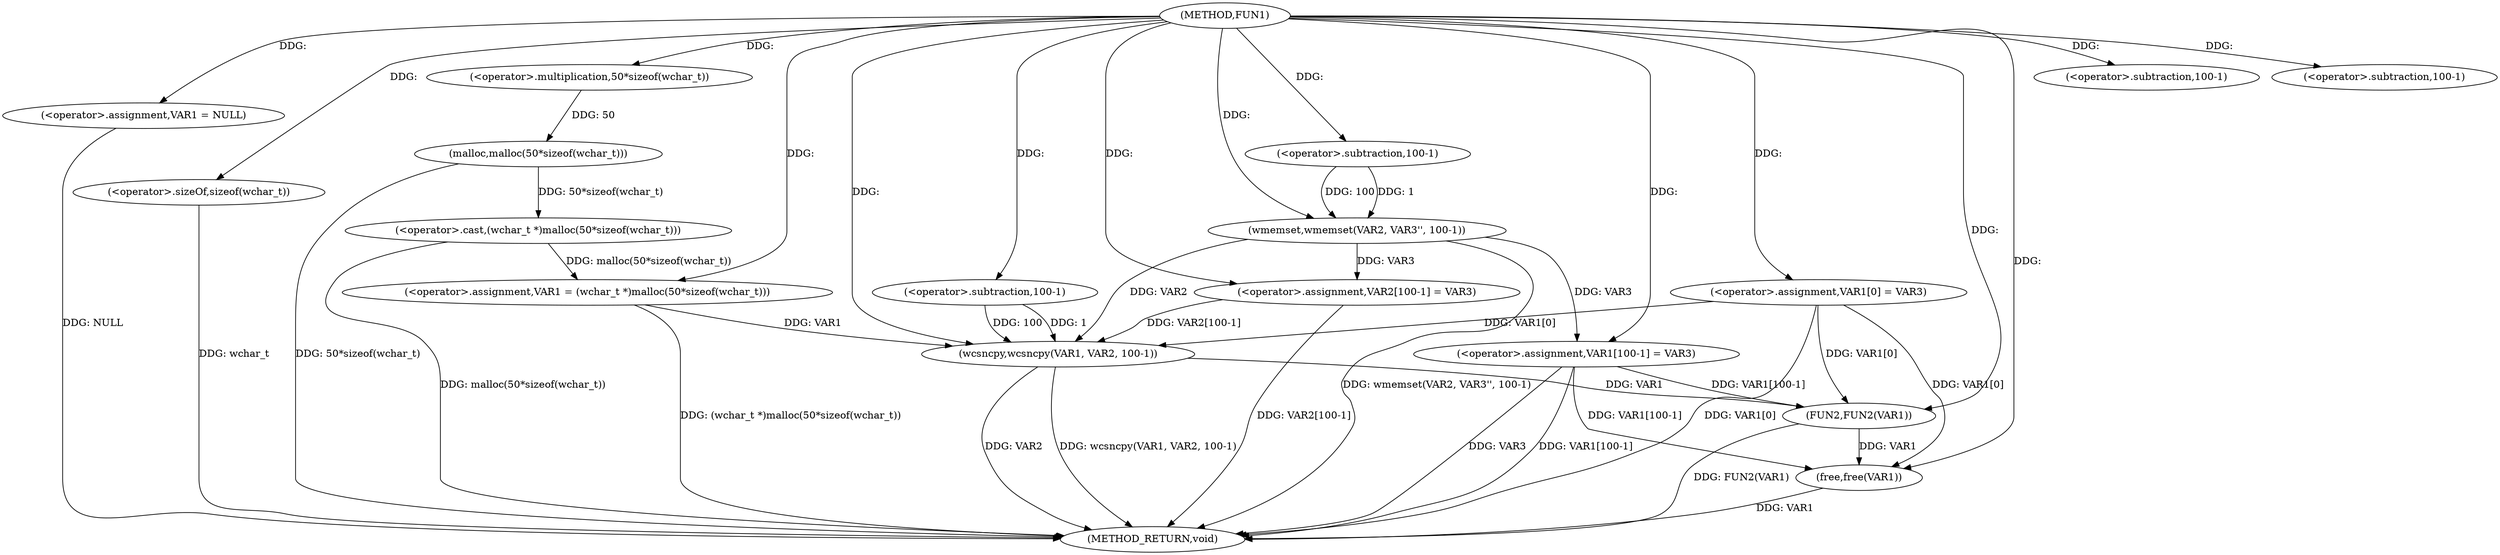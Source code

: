 digraph FUN1 {  
"1000100" [label = "(METHOD,FUN1)" ]
"1000154" [label = "(METHOD_RETURN,void)" ]
"1000103" [label = "(<operator>.assignment,VAR1 = NULL)" ]
"1000108" [label = "(<operator>.assignment,VAR1 = (wchar_t *)malloc(50*sizeof(wchar_t)))" ]
"1000110" [label = "(<operator>.cast,(wchar_t *)malloc(50*sizeof(wchar_t)))" ]
"1000112" [label = "(malloc,malloc(50*sizeof(wchar_t)))" ]
"1000113" [label = "(<operator>.multiplication,50*sizeof(wchar_t))" ]
"1000115" [label = "(<operator>.sizeOf,sizeof(wchar_t))" ]
"1000117" [label = "(<operator>.assignment,VAR1[0] = VAR3)" ]
"1000124" [label = "(wmemset,wmemset(VAR2, VAR3'', 100-1))" ]
"1000127" [label = "(<operator>.subtraction,100-1)" ]
"1000130" [label = "(<operator>.assignment,VAR2[100-1] = VAR3)" ]
"1000133" [label = "(<operator>.subtraction,100-1)" ]
"1000137" [label = "(wcsncpy,wcsncpy(VAR1, VAR2, 100-1))" ]
"1000140" [label = "(<operator>.subtraction,100-1)" ]
"1000143" [label = "(<operator>.assignment,VAR1[100-1] = VAR3)" ]
"1000146" [label = "(<operator>.subtraction,100-1)" ]
"1000150" [label = "(FUN2,FUN2(VAR1))" ]
"1000152" [label = "(free,free(VAR1))" ]
  "1000103" -> "1000154"  [ label = "DDG: NULL"] 
  "1000137" -> "1000154"  [ label = "DDG: VAR2"] 
  "1000143" -> "1000154"  [ label = "DDG: VAR3"] 
  "1000152" -> "1000154"  [ label = "DDG: VAR1"] 
  "1000117" -> "1000154"  [ label = "DDG: VAR1[0]"] 
  "1000110" -> "1000154"  [ label = "DDG: malloc(50*sizeof(wchar_t))"] 
  "1000150" -> "1000154"  [ label = "DDG: FUN2(VAR1)"] 
  "1000115" -> "1000154"  [ label = "DDG: wchar_t"] 
  "1000137" -> "1000154"  [ label = "DDG: wcsncpy(VAR1, VAR2, 100-1)"] 
  "1000143" -> "1000154"  [ label = "DDG: VAR1[100-1]"] 
  "1000112" -> "1000154"  [ label = "DDG: 50*sizeof(wchar_t)"] 
  "1000108" -> "1000154"  [ label = "DDG: (wchar_t *)malloc(50*sizeof(wchar_t))"] 
  "1000130" -> "1000154"  [ label = "DDG: VAR2[100-1]"] 
  "1000124" -> "1000154"  [ label = "DDG: wmemset(VAR2, VAR3'', 100-1)"] 
  "1000100" -> "1000103"  [ label = "DDG: "] 
  "1000110" -> "1000108"  [ label = "DDG: malloc(50*sizeof(wchar_t))"] 
  "1000100" -> "1000108"  [ label = "DDG: "] 
  "1000112" -> "1000110"  [ label = "DDG: 50*sizeof(wchar_t)"] 
  "1000113" -> "1000112"  [ label = "DDG: 50"] 
  "1000100" -> "1000113"  [ label = "DDG: "] 
  "1000100" -> "1000115"  [ label = "DDG: "] 
  "1000100" -> "1000117"  [ label = "DDG: "] 
  "1000100" -> "1000124"  [ label = "DDG: "] 
  "1000127" -> "1000124"  [ label = "DDG: 100"] 
  "1000127" -> "1000124"  [ label = "DDG: 1"] 
  "1000100" -> "1000127"  [ label = "DDG: "] 
  "1000124" -> "1000130"  [ label = "DDG: VAR3"] 
  "1000100" -> "1000130"  [ label = "DDG: "] 
  "1000100" -> "1000133"  [ label = "DDG: "] 
  "1000117" -> "1000137"  [ label = "DDG: VAR1[0]"] 
  "1000108" -> "1000137"  [ label = "DDG: VAR1"] 
  "1000100" -> "1000137"  [ label = "DDG: "] 
  "1000124" -> "1000137"  [ label = "DDG: VAR2"] 
  "1000130" -> "1000137"  [ label = "DDG: VAR2[100-1]"] 
  "1000140" -> "1000137"  [ label = "DDG: 100"] 
  "1000140" -> "1000137"  [ label = "DDG: 1"] 
  "1000100" -> "1000140"  [ label = "DDG: "] 
  "1000100" -> "1000143"  [ label = "DDG: "] 
  "1000124" -> "1000143"  [ label = "DDG: VAR3"] 
  "1000100" -> "1000146"  [ label = "DDG: "] 
  "1000143" -> "1000150"  [ label = "DDG: VAR1[100-1]"] 
  "1000117" -> "1000150"  [ label = "DDG: VAR1[0]"] 
  "1000137" -> "1000150"  [ label = "DDG: VAR1"] 
  "1000100" -> "1000150"  [ label = "DDG: "] 
  "1000150" -> "1000152"  [ label = "DDG: VAR1"] 
  "1000143" -> "1000152"  [ label = "DDG: VAR1[100-1]"] 
  "1000117" -> "1000152"  [ label = "DDG: VAR1[0]"] 
  "1000100" -> "1000152"  [ label = "DDG: "] 
}
